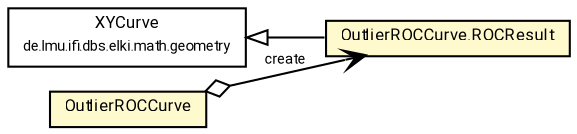 #!/usr/local/bin/dot
#
# Class diagram 
# Generated by UMLGraph version R5_7_2-60-g0e99a6 (http://www.spinellis.gr/umlgraph/)
#

digraph G {
	graph [fontnames="svg"]
	edge [fontname="Roboto",fontsize=7,labelfontname="Roboto",labelfontsize=7,color="black"];
	node [fontname="Roboto",fontcolor="black",fontsize=8,shape=plaintext,margin=0,width=0,height=0];
	nodesep=0.15;
	ranksep=0.25;
	rankdir=LR;
	// de.lmu.ifi.dbs.elki.math.geometry.XYCurve
	c7799400 [label=<<table title="de.lmu.ifi.dbs.elki.math.geometry.XYCurve" border="0" cellborder="1" cellspacing="0" cellpadding="2" href="../../math/geometry/XYCurve.html" target="_parent">
		<tr><td><table border="0" cellspacing="0" cellpadding="1">
		<tr><td align="center" balign="center"> <font face="Roboto">XYCurve</font> </td></tr>
		<tr><td align="center" balign="center"> <font face="Roboto" point-size="7.0">de.lmu.ifi.dbs.elki.math.geometry</font> </td></tr>
		</table></td></tr>
		</table>>, URL="../../math/geometry/XYCurve.html"];
	// de.lmu.ifi.dbs.elki.evaluation.outlier.OutlierROCCurve
	c7800405 [label=<<table title="de.lmu.ifi.dbs.elki.evaluation.outlier.OutlierROCCurve" border="0" cellborder="1" cellspacing="0" cellpadding="2" bgcolor="LemonChiffon" href="OutlierROCCurve.html" target="_parent">
		<tr><td><table border="0" cellspacing="0" cellpadding="1">
		<tr><td align="center" balign="center"> <font face="Roboto">OutlierROCCurve</font> </td></tr>
		</table></td></tr>
		</table>>, URL="OutlierROCCurve.html"];
	// de.lmu.ifi.dbs.elki.evaluation.outlier.OutlierROCCurve.ROCResult
	c7800406 [label=<<table title="de.lmu.ifi.dbs.elki.evaluation.outlier.OutlierROCCurve.ROCResult" border="0" cellborder="1" cellspacing="0" cellpadding="2" bgcolor="lemonChiffon" href="OutlierROCCurve.ROCResult.html" target="_parent">
		<tr><td><table border="0" cellspacing="0" cellpadding="1">
		<tr><td align="center" balign="center"> <font face="Roboto">OutlierROCCurve.ROCResult</font> </td></tr>
		</table></td></tr>
		</table>>, URL="OutlierROCCurve.ROCResult.html"];
	// de.lmu.ifi.dbs.elki.evaluation.outlier.OutlierROCCurve navhas de.lmu.ifi.dbs.elki.evaluation.outlier.OutlierROCCurve.ROCResult
	c7800405 -> c7800406 [arrowhead=open,arrowtail=ediamond,dir=both,weight=3,label="create"];
	// de.lmu.ifi.dbs.elki.evaluation.outlier.OutlierROCCurve.ROCResult extends de.lmu.ifi.dbs.elki.math.geometry.XYCurve
	c7799400 -> c7800406 [arrowtail=empty,dir=back,weight=10];
}

